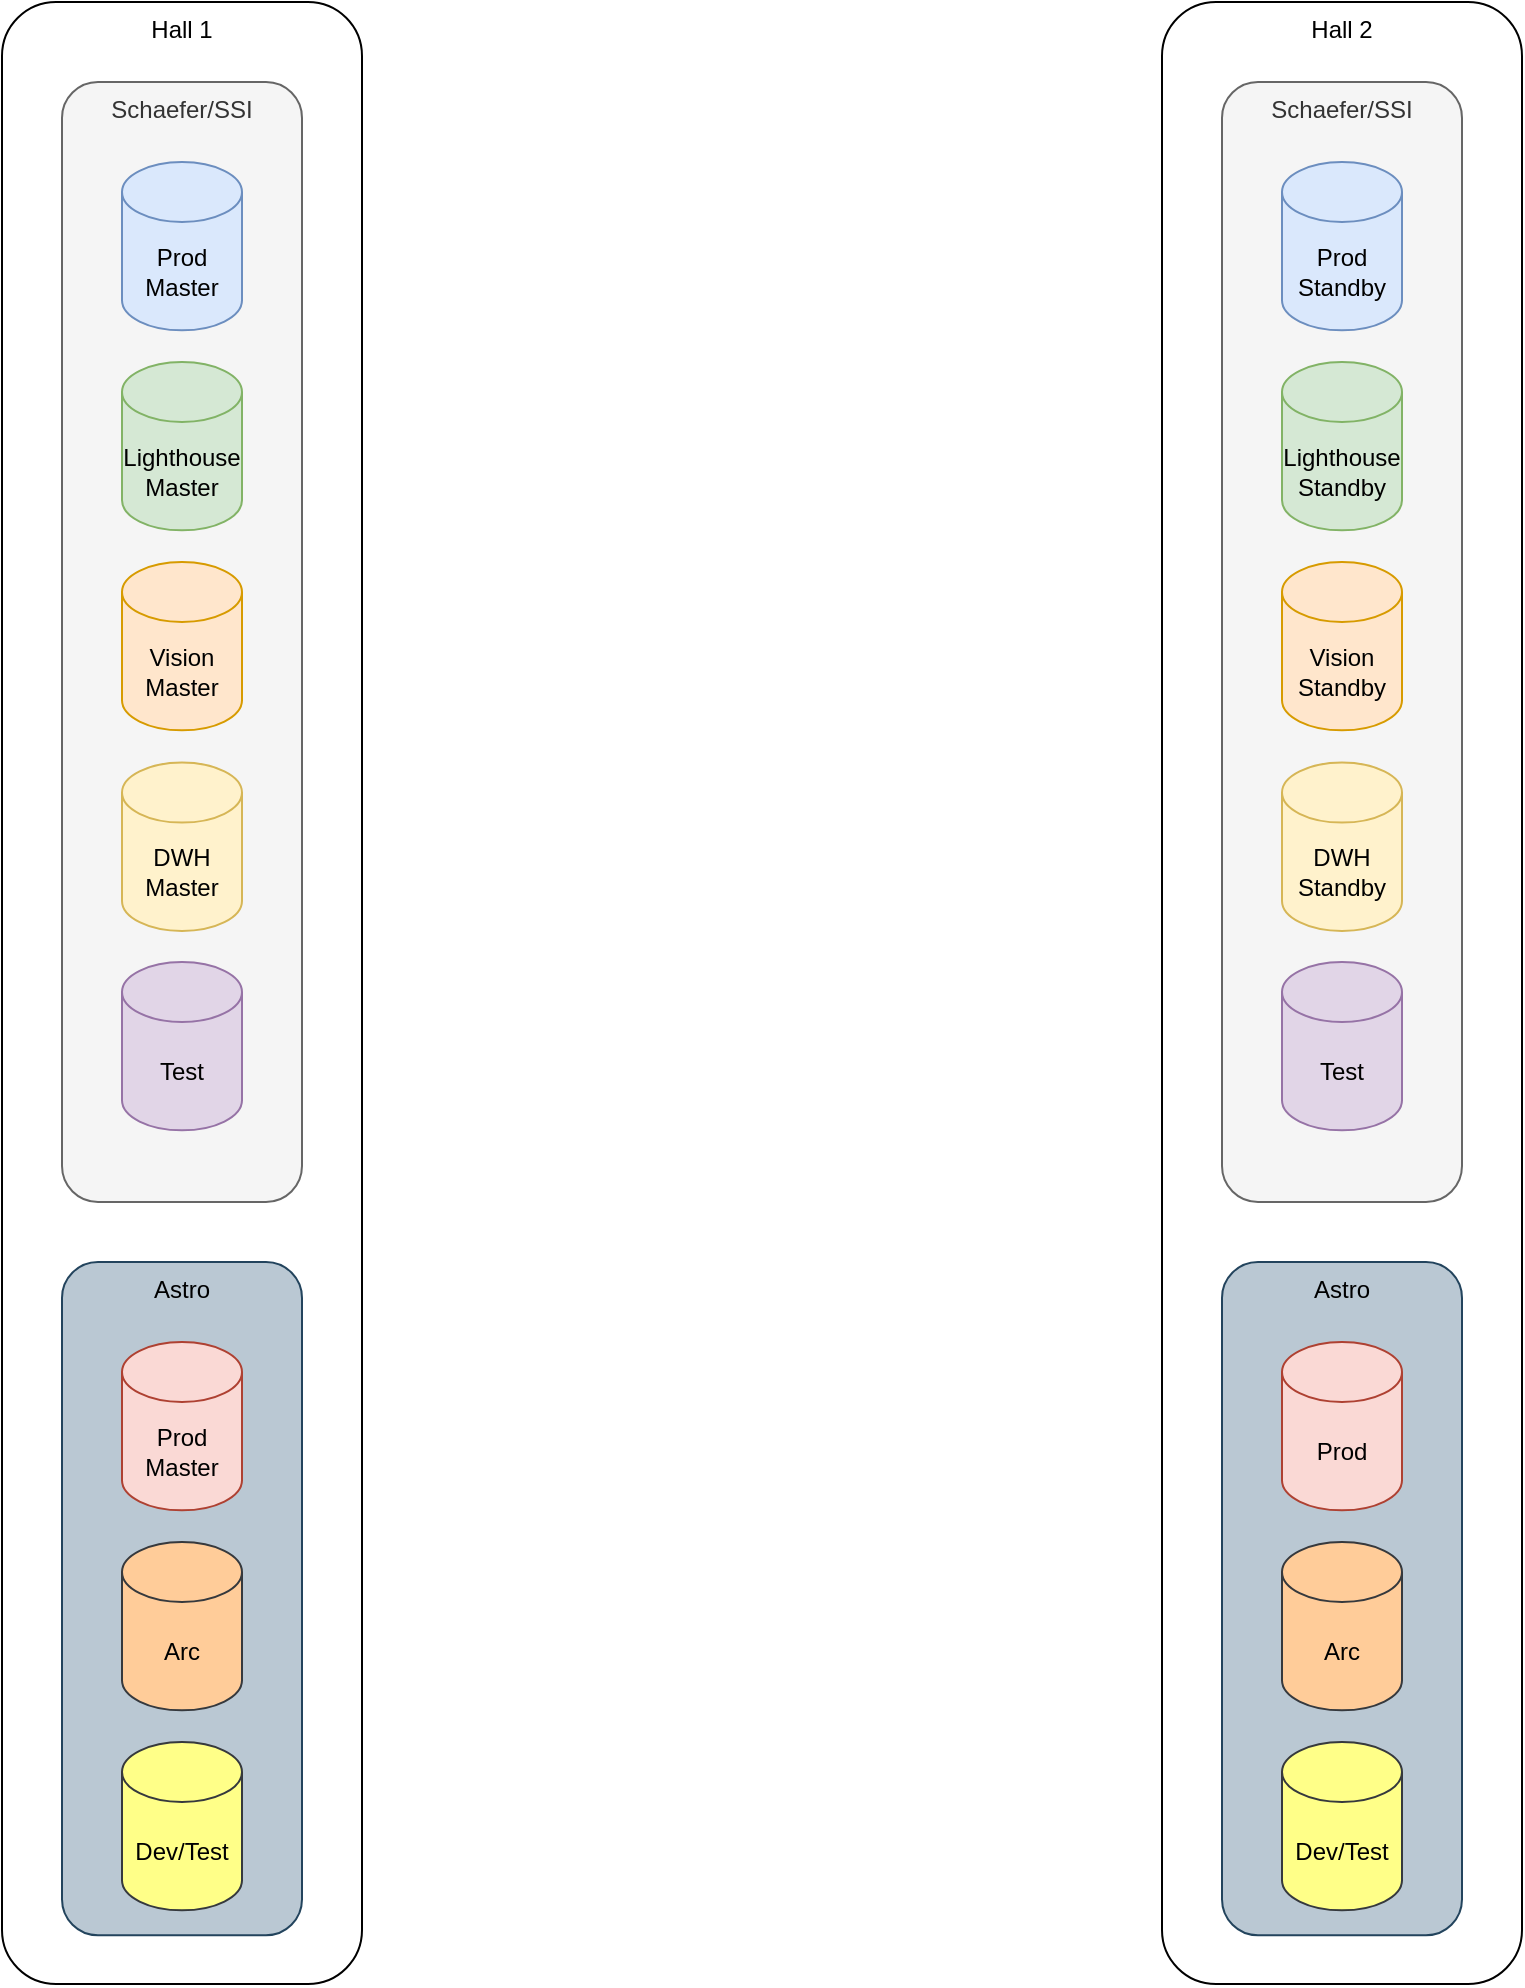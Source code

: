 <mxfile version="17.4.6" type="github">
  <diagram id="hGBkjwyxST1DEmkZyVXI" name="Page-1">
    <mxGraphModel dx="1964" dy="922" grid="1" gridSize="10" guides="1" tooltips="1" connect="1" arrows="1" fold="1" page="1" pageScale="1" pageWidth="850" pageHeight="1100" math="0" shadow="0">
      <root>
        <mxCell id="0" />
        <mxCell id="1" parent="0" />
        <mxCell id="URs3KdmpjTGdo8dBZYIT-17" value="" style="group" vertex="1" connectable="0" parent="1">
          <mxGeometry x="40" y="64" width="180" height="971.04" as="geometry" />
        </mxCell>
        <mxCell id="URs3KdmpjTGdo8dBZYIT-12" value="Hall 1" style="rounded=1;whiteSpace=wrap;html=1;verticalAlign=top;" vertex="1" parent="URs3KdmpjTGdo8dBZYIT-17">
          <mxGeometry y="-20" width="180" height="991.04" as="geometry" />
        </mxCell>
        <mxCell id="URs3KdmpjTGdo8dBZYIT-1" value="Schaefer/SSI" style="rounded=1;whiteSpace=wrap;html=1;labelPosition=center;verticalLabelPosition=middle;align=center;verticalAlign=top;fillColor=#f5f5f5;fontColor=#333333;strokeColor=#666666;" vertex="1" parent="URs3KdmpjTGdo8dBZYIT-17">
          <mxGeometry x="30" y="20" width="120" height="560" as="geometry" />
        </mxCell>
        <mxCell id="URs3KdmpjTGdo8dBZYIT-4" value="Prod&lt;br&gt;Master" style="shape=cylinder3;whiteSpace=wrap;html=1;boundedLbl=1;backgroundOutline=1;size=15;fillColor=#dae8fc;strokeColor=#6c8ebf;" vertex="1" parent="URs3KdmpjTGdo8dBZYIT-17">
          <mxGeometry x="60" y="60.004" width="60" height="84.167" as="geometry" />
        </mxCell>
        <mxCell id="URs3KdmpjTGdo8dBZYIT-6" value="Lighthouse&lt;br&gt;Master" style="shape=cylinder3;whiteSpace=wrap;html=1;boundedLbl=1;backgroundOutline=1;size=15;fillColor=#d5e8d4;strokeColor=#82b366;" vertex="1" parent="URs3KdmpjTGdo8dBZYIT-17">
          <mxGeometry x="60" y="160.002" width="60" height="84.167" as="geometry" />
        </mxCell>
        <mxCell id="URs3KdmpjTGdo8dBZYIT-7" value="Vision&lt;br&gt;Master" style="shape=cylinder3;whiteSpace=wrap;html=1;boundedLbl=1;backgroundOutline=1;size=15;fillColor=#ffe6cc;strokeColor=#d79b00;" vertex="1" parent="URs3KdmpjTGdo8dBZYIT-17">
          <mxGeometry x="60" y="260.001" width="60" height="84.167" as="geometry" />
        </mxCell>
        <mxCell id="URs3KdmpjTGdo8dBZYIT-8" value="DWH&lt;br&gt;Master" style="shape=cylinder3;whiteSpace=wrap;html=1;boundedLbl=1;backgroundOutline=1;size=15;fillColor=#fff2cc;strokeColor=#d6b656;" vertex="1" parent="URs3KdmpjTGdo8dBZYIT-17">
          <mxGeometry x="60" y="360.309" width="60" height="84.167" as="geometry" />
        </mxCell>
        <mxCell id="URs3KdmpjTGdo8dBZYIT-9" value="Test" style="shape=cylinder3;whiteSpace=wrap;html=1;boundedLbl=1;backgroundOutline=1;size=15;fillColor=#e1d5e7;strokeColor=#9673a6;" vertex="1" parent="URs3KdmpjTGdo8dBZYIT-17">
          <mxGeometry x="60" y="459.998" width="60" height="84.167" as="geometry" />
        </mxCell>
        <mxCell id="URs3KdmpjTGdo8dBZYIT-13" value="Astro" style="rounded=1;whiteSpace=wrap;html=1;verticalAlign=top;fillColor=#bac8d3;strokeColor=#23445d;" vertex="1" parent="URs3KdmpjTGdo8dBZYIT-17">
          <mxGeometry x="30" y="609.997" width="120" height="336.667" as="geometry" />
        </mxCell>
        <mxCell id="URs3KdmpjTGdo8dBZYIT-14" value="Prod&lt;br&gt;Master" style="shape=cylinder3;whiteSpace=wrap;html=1;boundedLbl=1;backgroundOutline=1;size=15;rounded=1;fillColor=#fad9d5;strokeColor=#ae4132;" vertex="1" parent="URs3KdmpjTGdo8dBZYIT-17">
          <mxGeometry x="60" y="649.997" width="60" height="84.167" as="geometry" />
        </mxCell>
        <mxCell id="URs3KdmpjTGdo8dBZYIT-15" value="Arc" style="shape=cylinder3;whiteSpace=wrap;html=1;boundedLbl=1;backgroundOutline=1;size=15;rounded=1;fillColor=#ffcc99;strokeColor=#36393d;" vertex="1" parent="URs3KdmpjTGdo8dBZYIT-17">
          <mxGeometry x="60" y="749.996" width="60" height="84.167" as="geometry" />
        </mxCell>
        <mxCell id="URs3KdmpjTGdo8dBZYIT-16" value="Dev/Test" style="shape=cylinder3;whiteSpace=wrap;html=1;boundedLbl=1;backgroundOutline=1;size=15;rounded=1;fillColor=#ffff88;strokeColor=#36393d;" vertex="1" parent="URs3KdmpjTGdo8dBZYIT-17">
          <mxGeometry x="60" y="850.004" width="60" height="84.167" as="geometry" />
        </mxCell>
        <mxCell id="URs3KdmpjTGdo8dBZYIT-18" value="" style="group" vertex="1" connectable="0" parent="1">
          <mxGeometry x="620" y="64" width="180" height="971.04" as="geometry" />
        </mxCell>
        <mxCell id="URs3KdmpjTGdo8dBZYIT-19" value="Hall 2" style="rounded=1;whiteSpace=wrap;html=1;verticalAlign=top;" vertex="1" parent="URs3KdmpjTGdo8dBZYIT-18">
          <mxGeometry y="-20" width="180" height="991.04" as="geometry" />
        </mxCell>
        <mxCell id="URs3KdmpjTGdo8dBZYIT-20" value="Schaefer/SSI" style="rounded=1;whiteSpace=wrap;html=1;labelPosition=center;verticalLabelPosition=middle;align=center;verticalAlign=top;fillColor=#f5f5f5;fontColor=#333333;strokeColor=#666666;" vertex="1" parent="URs3KdmpjTGdo8dBZYIT-18">
          <mxGeometry x="30" y="20" width="120" height="560" as="geometry" />
        </mxCell>
        <mxCell id="URs3KdmpjTGdo8dBZYIT-21" value="Prod&lt;br&gt;Standby" style="shape=cylinder3;whiteSpace=wrap;html=1;boundedLbl=1;backgroundOutline=1;size=15;fillColor=#dae8fc;strokeColor=#6c8ebf;" vertex="1" parent="URs3KdmpjTGdo8dBZYIT-18">
          <mxGeometry x="60" y="60.004" width="60" height="84.167" as="geometry" />
        </mxCell>
        <mxCell id="URs3KdmpjTGdo8dBZYIT-22" value="Lighthouse&lt;br&gt;Standby" style="shape=cylinder3;whiteSpace=wrap;html=1;boundedLbl=1;backgroundOutline=1;size=15;fillColor=#d5e8d4;strokeColor=#82b366;" vertex="1" parent="URs3KdmpjTGdo8dBZYIT-18">
          <mxGeometry x="60" y="160.002" width="60" height="84.167" as="geometry" />
        </mxCell>
        <mxCell id="URs3KdmpjTGdo8dBZYIT-23" value="Vision&lt;br&gt;Standby" style="shape=cylinder3;whiteSpace=wrap;html=1;boundedLbl=1;backgroundOutline=1;size=15;fillColor=#ffe6cc;strokeColor=#d79b00;" vertex="1" parent="URs3KdmpjTGdo8dBZYIT-18">
          <mxGeometry x="60" y="260.001" width="60" height="84.167" as="geometry" />
        </mxCell>
        <mxCell id="URs3KdmpjTGdo8dBZYIT-24" value="DWH&lt;br&gt;Standby" style="shape=cylinder3;whiteSpace=wrap;html=1;boundedLbl=1;backgroundOutline=1;size=15;fillColor=#fff2cc;strokeColor=#d6b656;" vertex="1" parent="URs3KdmpjTGdo8dBZYIT-18">
          <mxGeometry x="60" y="360.309" width="60" height="84.167" as="geometry" />
        </mxCell>
        <mxCell id="URs3KdmpjTGdo8dBZYIT-25" value="Test" style="shape=cylinder3;whiteSpace=wrap;html=1;boundedLbl=1;backgroundOutline=1;size=15;fillColor=#e1d5e7;strokeColor=#9673a6;" vertex="1" parent="URs3KdmpjTGdo8dBZYIT-18">
          <mxGeometry x="60" y="459.998" width="60" height="84.167" as="geometry" />
        </mxCell>
        <mxCell id="URs3KdmpjTGdo8dBZYIT-26" value="Astro" style="rounded=1;whiteSpace=wrap;html=1;verticalAlign=top;fillColor=#bac8d3;strokeColor=#23445d;" vertex="1" parent="URs3KdmpjTGdo8dBZYIT-18">
          <mxGeometry x="30" y="609.997" width="120" height="336.667" as="geometry" />
        </mxCell>
        <mxCell id="URs3KdmpjTGdo8dBZYIT-27" value="Prod" style="shape=cylinder3;whiteSpace=wrap;html=1;boundedLbl=1;backgroundOutline=1;size=15;rounded=1;fillColor=#fad9d5;strokeColor=#ae4132;" vertex="1" parent="URs3KdmpjTGdo8dBZYIT-18">
          <mxGeometry x="60" y="649.997" width="60" height="84.167" as="geometry" />
        </mxCell>
        <mxCell id="URs3KdmpjTGdo8dBZYIT-28" value="Arc" style="shape=cylinder3;whiteSpace=wrap;html=1;boundedLbl=1;backgroundOutline=1;size=15;rounded=1;fillColor=#ffcc99;strokeColor=#36393d;" vertex="1" parent="URs3KdmpjTGdo8dBZYIT-18">
          <mxGeometry x="60" y="749.996" width="60" height="84.167" as="geometry" />
        </mxCell>
        <mxCell id="URs3KdmpjTGdo8dBZYIT-29" value="Dev/Test" style="shape=cylinder3;whiteSpace=wrap;html=1;boundedLbl=1;backgroundOutline=1;size=15;rounded=1;fillColor=#ffff88;strokeColor=#36393d;" vertex="1" parent="URs3KdmpjTGdo8dBZYIT-18">
          <mxGeometry x="60" y="850.004" width="60" height="84.167" as="geometry" />
        </mxCell>
      </root>
    </mxGraphModel>
  </diagram>
</mxfile>
